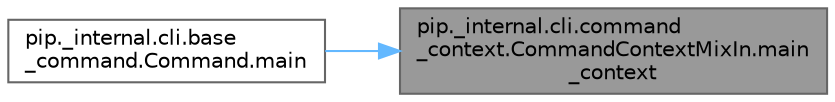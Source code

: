 digraph "pip._internal.cli.command_context.CommandContextMixIn.main_context"
{
 // LATEX_PDF_SIZE
  bgcolor="transparent";
  edge [fontname=Helvetica,fontsize=10,labelfontname=Helvetica,labelfontsize=10];
  node [fontname=Helvetica,fontsize=10,shape=box,height=0.2,width=0.4];
  rankdir="RL";
  Node1 [id="Node000001",label="pip._internal.cli.command\l_context.CommandContextMixIn.main\l_context",height=0.2,width=0.4,color="gray40", fillcolor="grey60", style="filled", fontcolor="black",tooltip=" "];
  Node1 -> Node2 [id="edge1_Node000001_Node000002",dir="back",color="steelblue1",style="solid",tooltip=" "];
  Node2 [id="Node000002",label="pip._internal.cli.base\l_command.Command.main",height=0.2,width=0.4,color="grey40", fillcolor="white", style="filled",URL="$classpip_1_1__internal_1_1cli_1_1base__command_1_1_command.html#a387c198ac00654bb33e13cfc3770c0ab",tooltip=" "];
}
